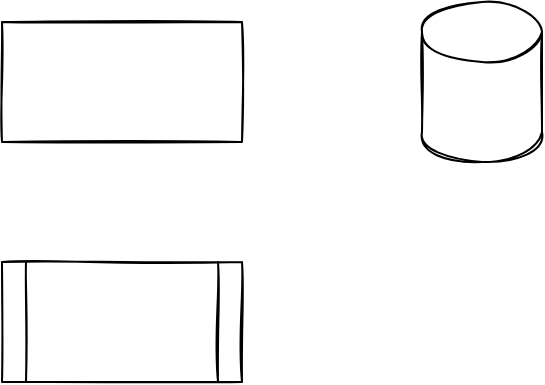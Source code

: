 <mxfile version="20.0.4" type="github"><diagram id="avfwd7jrtkeVVT9D_pRP" name="Page-1"><mxGraphModel dx="1298" dy="786" grid="1" gridSize="10" guides="1" tooltips="1" connect="1" arrows="1" fold="1" page="1" pageScale="1" pageWidth="850" pageHeight="1100" math="0" shadow="0"><root><mxCell id="0"/><mxCell id="1" parent="0"/><mxCell id="y4CMjg-CzD7b8w7kM1oN-1" value="" style="rounded=0;whiteSpace=wrap;html=1;sketch=1;" parent="1" vertex="1"><mxGeometry x="360" y="370" width="120" height="60" as="geometry"/></mxCell><mxCell id="y4CMjg-CzD7b8w7kM1oN-2" value="" style="shape=cylinder3;whiteSpace=wrap;html=1;boundedLbl=1;backgroundOutline=1;size=15;sketch=1;" parent="1" vertex="1"><mxGeometry x="570" y="360" width="60" height="80" as="geometry"/></mxCell><mxCell id="y4CMjg-CzD7b8w7kM1oN-3" value="" style="shape=process;whiteSpace=wrap;html=1;backgroundOutline=1;sketch=1;" parent="1" vertex="1"><mxGeometry x="360" y="490" width="120" height="60" as="geometry"/></mxCell></root></mxGraphModel></diagram></mxfile>
